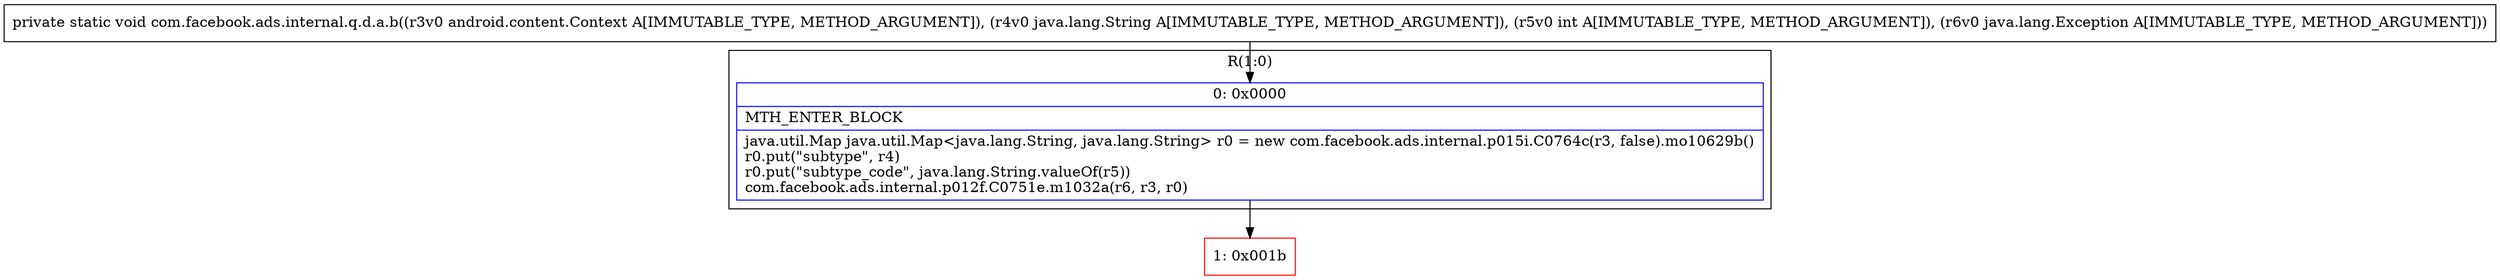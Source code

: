digraph "CFG forcom.facebook.ads.internal.q.d.a.b(Landroid\/content\/Context;Ljava\/lang\/String;ILjava\/lang\/Exception;)V" {
subgraph cluster_Region_415227636 {
label = "R(1:0)";
node [shape=record,color=blue];
Node_0 [shape=record,label="{0\:\ 0x0000|MTH_ENTER_BLOCK\l|java.util.Map java.util.Map\<java.lang.String, java.lang.String\> r0 = new com.facebook.ads.internal.p015i.C0764c(r3, false).mo10629b()\lr0.put(\"subtype\", r4)\lr0.put(\"subtype_code\", java.lang.String.valueOf(r5))\lcom.facebook.ads.internal.p012f.C0751e.m1032a(r6, r3, r0)\l}"];
}
Node_1 [shape=record,color=red,label="{1\:\ 0x001b}"];
MethodNode[shape=record,label="{private static void com.facebook.ads.internal.q.d.a.b((r3v0 android.content.Context A[IMMUTABLE_TYPE, METHOD_ARGUMENT]), (r4v0 java.lang.String A[IMMUTABLE_TYPE, METHOD_ARGUMENT]), (r5v0 int A[IMMUTABLE_TYPE, METHOD_ARGUMENT]), (r6v0 java.lang.Exception A[IMMUTABLE_TYPE, METHOD_ARGUMENT])) }"];
MethodNode -> Node_0;
Node_0 -> Node_1;
}


